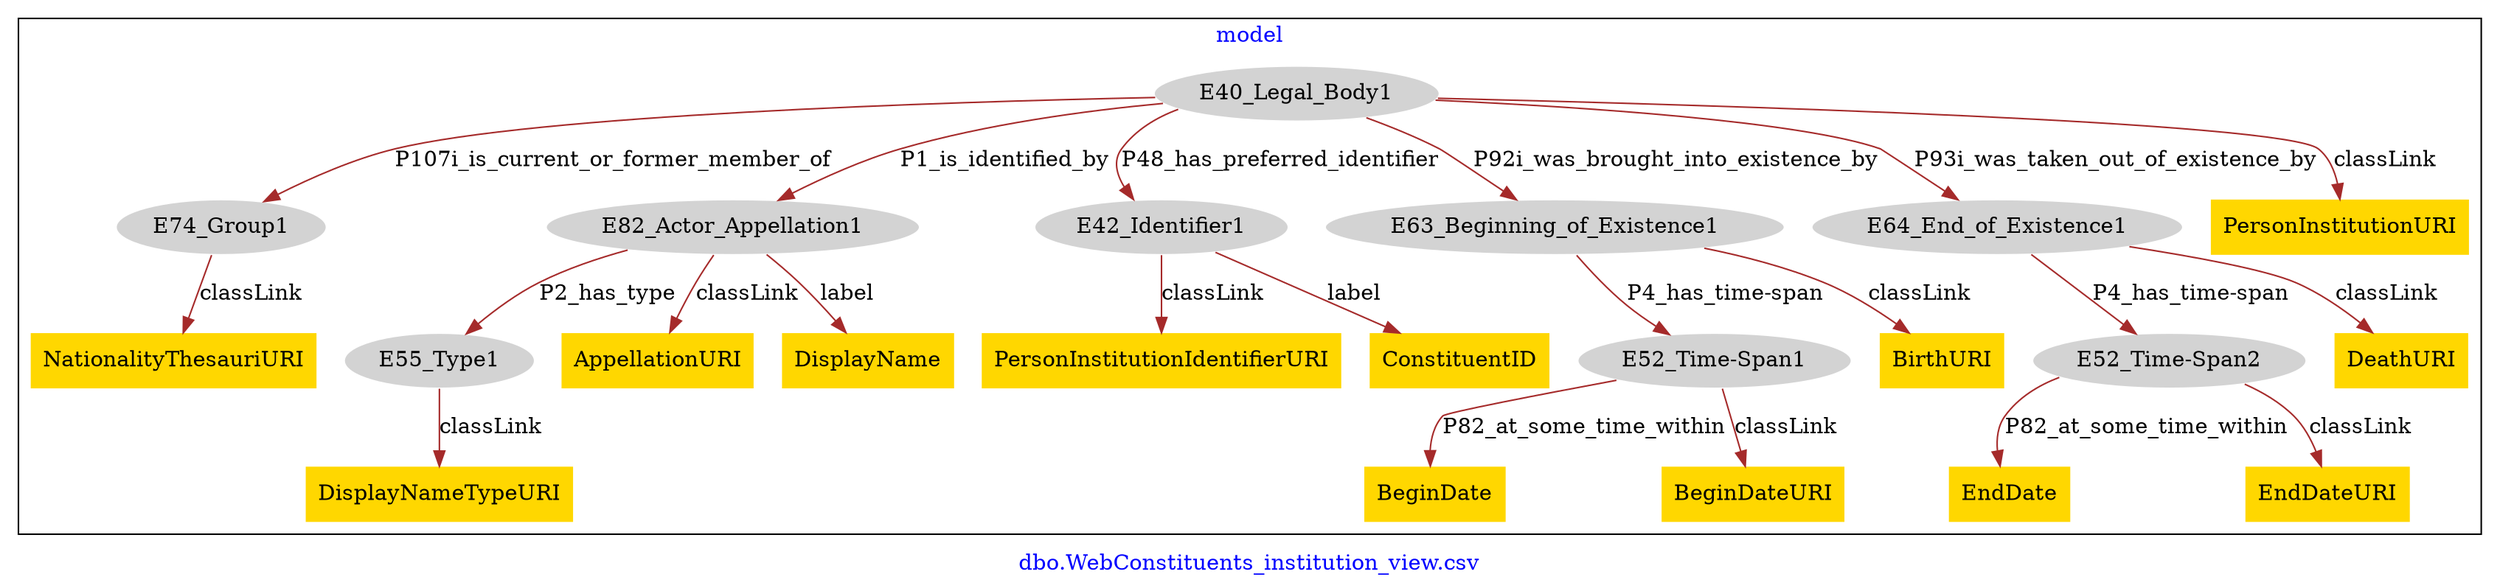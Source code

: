 digraph n0 {
fontcolor="blue"
remincross="true"
label="dbo.WebConstituents_institution_view.csv"
subgraph cluster {
label="model"
n2[style="filled",color="white",fillcolor="lightgray",label="E40_Legal_Body1"];
n3[style="filled",color="white",fillcolor="lightgray",label="E74_Group1"];
n4[style="filled",color="white",fillcolor="lightgray",label="E82_Actor_Appellation1"];
n5[style="filled",color="white",fillcolor="lightgray",label="E42_Identifier1"];
n6[style="filled",color="white",fillcolor="lightgray",label="E63_Beginning_of_Existence1"];
n7[style="filled",color="white",fillcolor="lightgray",label="E64_End_of_Existence1"];
n8[shape="plaintext",style="filled",fillcolor="gold",label="PersonInstitutionURI"];
n9[shape="plaintext",style="filled",fillcolor="gold",label="PersonInstitutionIdentifierURI"];
n10[shape="plaintext",style="filled",fillcolor="gold",label="ConstituentID"];
n11[style="filled",color="white",fillcolor="lightgray",label="E52_Time-Span1"];
n12[shape="plaintext",style="filled",fillcolor="gold",label="BeginDate"];
n13[shape="plaintext",style="filled",fillcolor="gold",label="BeginDateURI"];
n14[style="filled",color="white",fillcolor="lightgray",label="E52_Time-Span2"];
n15[shape="plaintext",style="filled",fillcolor="gold",label="EndDate"];
n16[shape="plaintext",style="filled",fillcolor="gold",label="EndDateURI"];
n17[style="filled",color="white",fillcolor="lightgray",label="E55_Type1"];
n18[shape="plaintext",style="filled",fillcolor="gold",label="DisplayNameTypeURI"];
n19[shape="plaintext",style="filled",fillcolor="gold",label="BirthURI"];
n20[shape="plaintext",style="filled",fillcolor="gold",label="DeathURI"];
n21[shape="plaintext",style="filled",fillcolor="gold",label="NationalityThesauriURI"];
n22[shape="plaintext",style="filled",fillcolor="gold",label="AppellationURI"];
n23[shape="plaintext",style="filled",fillcolor="gold",label="DisplayName"];
}
n2 -> n3[color="brown",fontcolor="black",label="P107i_is_current_or_former_member_of"]
n2 -> n4[color="brown",fontcolor="black",label="P1_is_identified_by"]
n2 -> n5[color="brown",fontcolor="black",label="P48_has_preferred_identifier"]
n2 -> n6[color="brown",fontcolor="black",label="P92i_was_brought_into_existence_by"]
n2 -> n7[color="brown",fontcolor="black",label="P93i_was_taken_out_of_existence_by"]
n2 -> n8[color="brown",fontcolor="black",label="classLink"]
n5 -> n9[color="brown",fontcolor="black",label="classLink"]
n5 -> n10[color="brown",fontcolor="black",label="label"]
n11 -> n12[color="brown",fontcolor="black",label="P82_at_some_time_within"]
n11 -> n13[color="brown",fontcolor="black",label="classLink"]
n14 -> n15[color="brown",fontcolor="black",label="P82_at_some_time_within"]
n14 -> n16[color="brown",fontcolor="black",label="classLink"]
n17 -> n18[color="brown",fontcolor="black",label="classLink"]
n6 -> n11[color="brown",fontcolor="black",label="P4_has_time-span"]
n6 -> n19[color="brown",fontcolor="black",label="classLink"]
n7 -> n14[color="brown",fontcolor="black",label="P4_has_time-span"]
n7 -> n20[color="brown",fontcolor="black",label="classLink"]
n3 -> n21[color="brown",fontcolor="black",label="classLink"]
n4 -> n17[color="brown",fontcolor="black",label="P2_has_type"]
n4 -> n22[color="brown",fontcolor="black",label="classLink"]
n4 -> n23[color="brown",fontcolor="black",label="label"]
}

